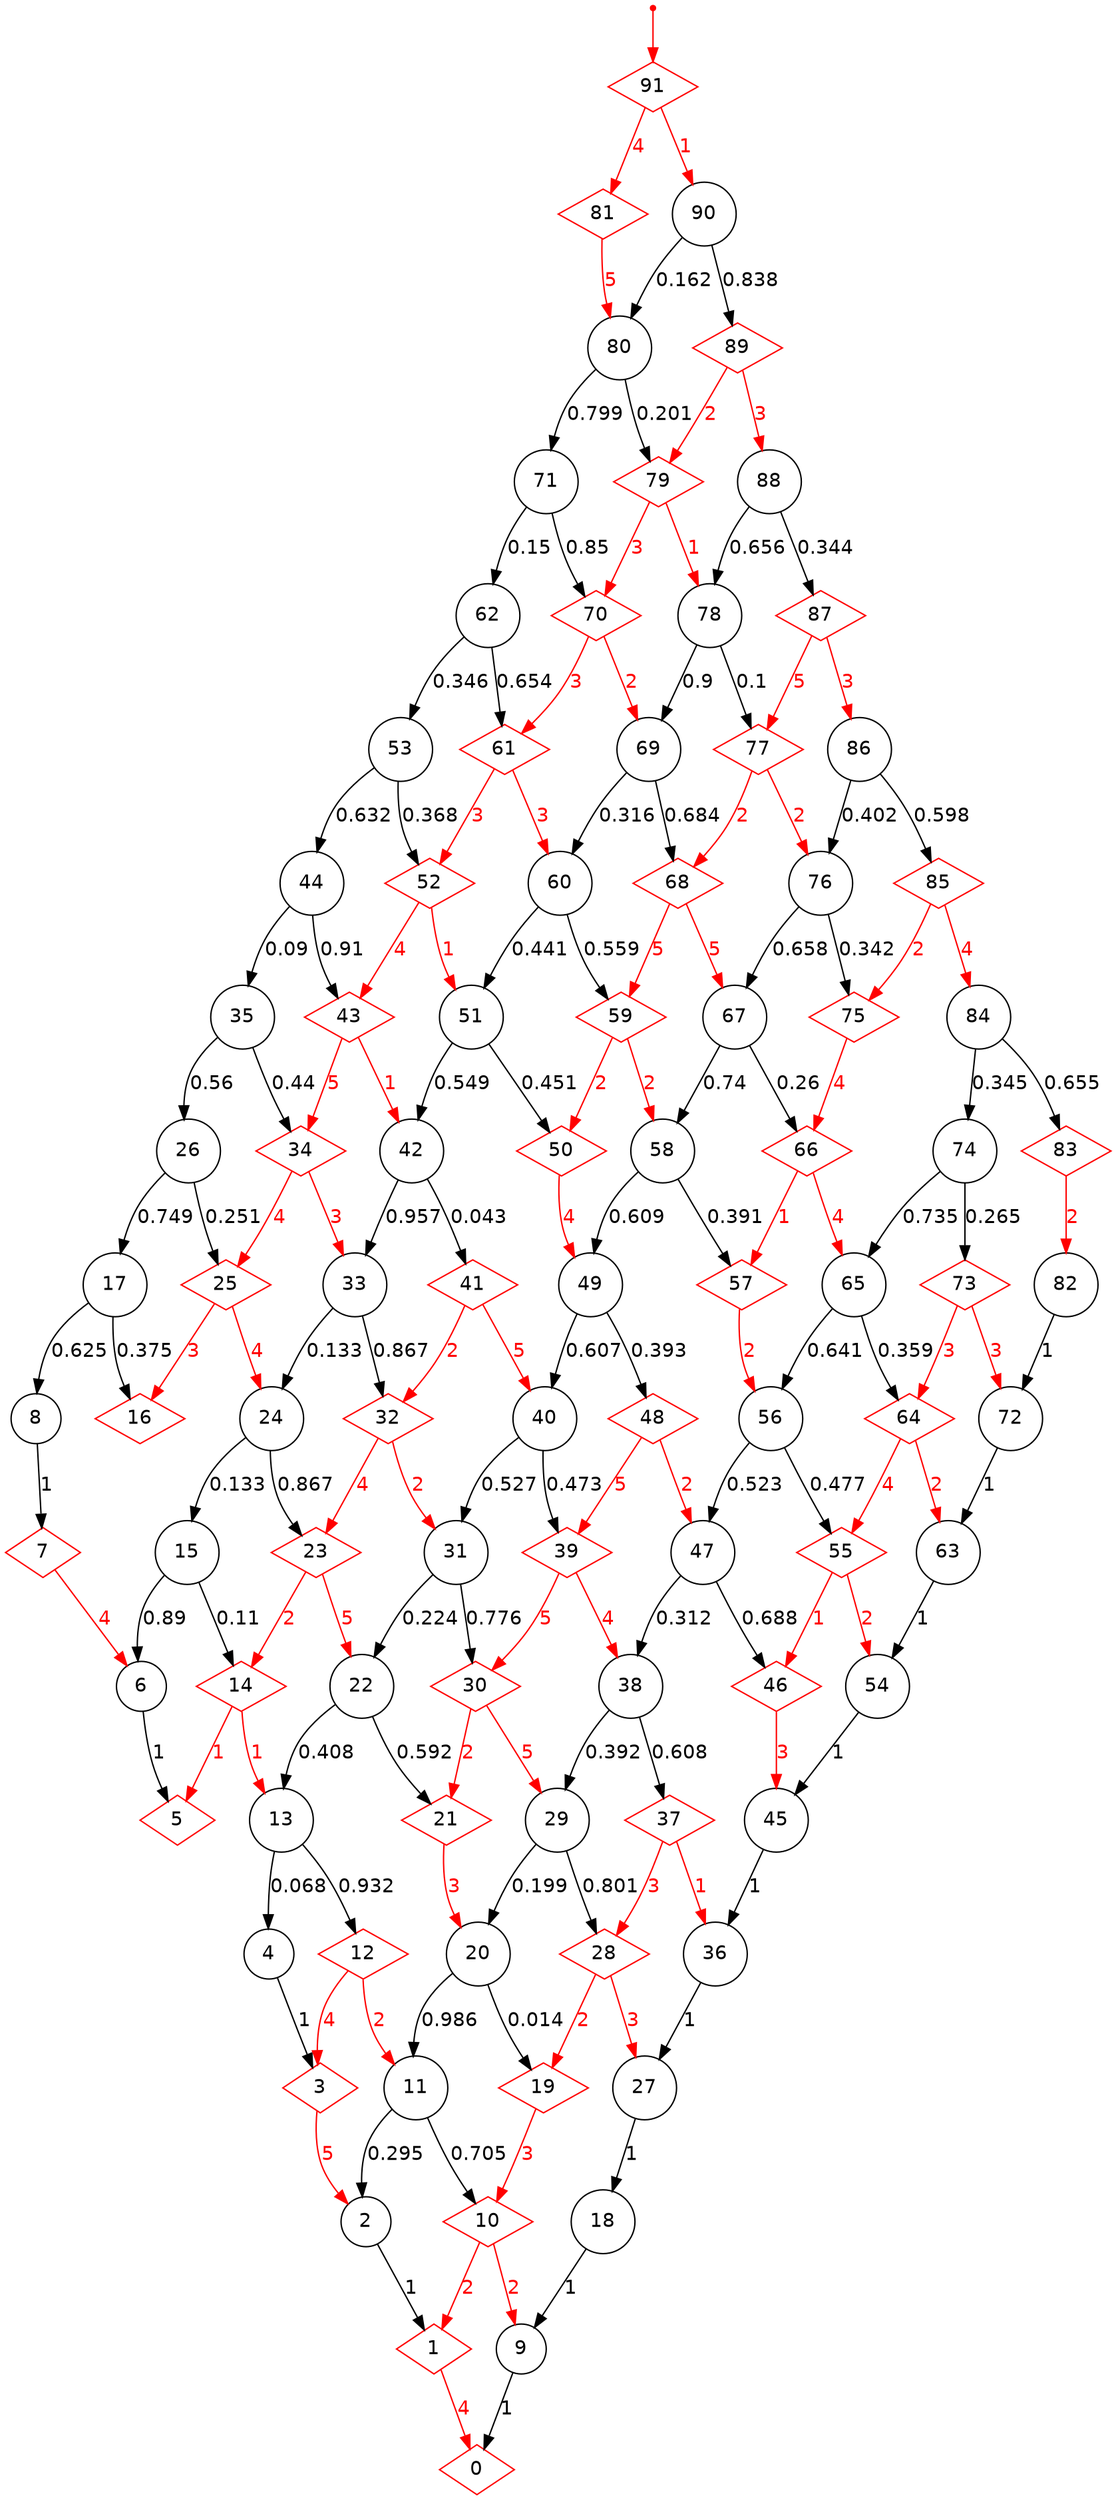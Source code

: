 digraph EMDP {
node [label="",fontname="Helvetica",shape="circle"];
0 [label="0",color="red",shape="diamond"];
1 [label="1",color="red",shape="diamond"];
1 -> 0 [label="4",color="red",fontcolor="red",fontname="Helvetica"];
2 [label="2",color="black"];
2 -> 1 [label="1",color="black",fontcolor="black",fontname="Helvetica"];
3 [label="3",color="red",shape="diamond"];
3 -> 2 [label="5",color="red",fontcolor="red",fontname="Helvetica"];
4 [label="4",color="black"];
4 -> 3 [label="1",color="black",fontcolor="black",fontname="Helvetica"];
5 [label="5",color="red",shape="diamond"];
6 [label="6",color="black"];
6 -> 5 [label="1",color="black",fontcolor="black",fontname="Helvetica"];
7 [label="7",color="red",shape="diamond"];
7 -> 6 [label="4",color="red",fontcolor="red",fontname="Helvetica"];
8 [label="8",color="black"];
8 -> 7 [label="1",color="black",fontcolor="black",fontname="Helvetica"];
9 [label="9",color="black"];
9 -> 0 [label="1",color="black",fontcolor="black",fontname="Helvetica"];
10 [label="10",color="red",shape="diamond"];
10 -> 1 [label="2",color="red",fontcolor="red",fontname="Helvetica"];
10 -> 9 [label="2",color="red",fontcolor="red",fontname="Helvetica"];
11 [label="11",color="black"];
11 -> 2 [label="0.295",color="black",fontcolor="black",fontname="Helvetica"];
11 -> 10 [label="0.705",color="black",fontcolor="black",fontname="Helvetica"];
12 [label="12",color="red",shape="diamond"];
12 -> 3 [label="4",color="red",fontcolor="red",fontname="Helvetica"];
12 -> 11 [label="2",color="red",fontcolor="red",fontname="Helvetica"];
13 [label="13",color="black"];
13 -> 4 [label="0.068",color="black",fontcolor="black",fontname="Helvetica"];
13 -> 12 [label="0.932",color="black",fontcolor="black",fontname="Helvetica"];
14 [label="14",color="red",shape="diamond"];
14 -> 5 [label="1",color="red",fontcolor="red",fontname="Helvetica"];
14 -> 13 [label="1",color="red",fontcolor="red",fontname="Helvetica"];
15 [label="15",color="black"];
15 -> 6 [label="0.89",color="black",fontcolor="black",fontname="Helvetica"];
15 -> 14 [label="0.11",color="black",fontcolor="black",fontname="Helvetica"];
16 [label="16",color="red",shape="diamond"];
17 [label="17",color="black"];
17 -> 16 [label="0.375",color="black",fontcolor="black",fontname="Helvetica"];
17 -> 8 [label="0.625",color="black",fontcolor="black",fontname="Helvetica"];
18 [label="18",color="black"];
18 -> 9 [label="1",color="black",fontcolor="black",fontname="Helvetica"];
19 [label="19",color="red",shape="diamond"];
19 -> 10 [label="3",color="red",fontcolor="red",fontname="Helvetica"];
20 [label="20",color="black"];
20 -> 19 [label="0.014",color="black",fontcolor="black",fontname="Helvetica"];
20 -> 11 [label="0.986",color="black",fontcolor="black",fontname="Helvetica"];
21 [label="21",color="red",shape="diamond"];
21 -> 20 [label="3",color="red",fontcolor="red",fontname="Helvetica"];
22 [label="22",color="black"];
22 -> 21 [label="0.592",color="black",fontcolor="black",fontname="Helvetica"];
22 -> 13 [label="0.408",color="black",fontcolor="black",fontname="Helvetica"];
23 [label="23",color="red",shape="diamond"];
23 -> 22 [label="5",color="red",fontcolor="red",fontname="Helvetica"];
23 -> 14 [label="2",color="red",fontcolor="red",fontname="Helvetica"];
24 [label="24",color="black"];
24 -> 23 [label="0.867",color="black",fontcolor="black",fontname="Helvetica"];
24 -> 15 [label="0.133",color="black",fontcolor="black",fontname="Helvetica"];
25 [label="25",color="red",shape="diamond"];
25 -> 16 [label="3",color="red",fontcolor="red",fontname="Helvetica"];
25 -> 24 [label="4",color="red",fontcolor="red",fontname="Helvetica"];
26 [label="26",color="black"];
26 -> 17 [label="0.749",color="black",fontcolor="black",fontname="Helvetica"];
26 -> 25 [label="0.251",color="black",fontcolor="black",fontname="Helvetica"];
27 [label="27",color="black"];
27 -> 18 [label="1",color="black",fontcolor="black",fontname="Helvetica"];
28 [label="28",color="red",shape="diamond"];
28 -> 19 [label="2",color="red",fontcolor="red",fontname="Helvetica"];
28 -> 27 [label="3",color="red",fontcolor="red",fontname="Helvetica"];
29 [label="29",color="black"];
29 -> 20 [label="0.199",color="black",fontcolor="black",fontname="Helvetica"];
29 -> 28 [label="0.801",color="black",fontcolor="black",fontname="Helvetica"];
30 [label="30",color="red",shape="diamond"];
30 -> 21 [label="2",color="red",fontcolor="red",fontname="Helvetica"];
30 -> 29 [label="5",color="red",fontcolor="red",fontname="Helvetica"];
31 [label="31",color="black"];
31 -> 22 [label="0.224",color="black",fontcolor="black",fontname="Helvetica"];
31 -> 30 [label="0.776",color="black",fontcolor="black",fontname="Helvetica"];
32 [label="32",color="red",shape="diamond"];
32 -> 23 [label="4",color="red",fontcolor="red",fontname="Helvetica"];
32 -> 31 [label="2",color="red",fontcolor="red",fontname="Helvetica"];
33 [label="33",color="black"];
33 -> 32 [label="0.867",color="black",fontcolor="black",fontname="Helvetica"];
33 -> 24 [label="0.133",color="black",fontcolor="black",fontname="Helvetica"];
34 [label="34",color="red",shape="diamond"];
34 -> 33 [label="3",color="red",fontcolor="red",fontname="Helvetica"];
34 -> 25 [label="4",color="red",fontcolor="red",fontname="Helvetica"];
35 [label="35",color="black"];
35 -> 34 [label="0.44",color="black",fontcolor="black",fontname="Helvetica"];
35 -> 26 [label="0.56",color="black",fontcolor="black",fontname="Helvetica"];
36 [label="36",color="black"];
36 -> 27 [label="1",color="black",fontcolor="black",fontname="Helvetica"];
37 [label="37",color="red",shape="diamond"];
37 -> 36 [label="1",color="red",fontcolor="red",fontname="Helvetica"];
37 -> 28 [label="3",color="red",fontcolor="red",fontname="Helvetica"];
38 [label="38",color="black"];
38 -> 37 [label="0.608",color="black",fontcolor="black",fontname="Helvetica"];
38 -> 29 [label="0.392",color="black",fontcolor="black",fontname="Helvetica"];
39 [label="39",color="red",shape="diamond"];
39 -> 38 [label="4",color="red",fontcolor="red",fontname="Helvetica"];
39 -> 30 [label="5",color="red",fontcolor="red",fontname="Helvetica"];
40 [label="40",color="black"];
40 -> 39 [label="0.473",color="black",fontcolor="black",fontname="Helvetica"];
40 -> 31 [label="0.527",color="black",fontcolor="black",fontname="Helvetica"];
41 [label="41",color="red",shape="diamond"];
41 -> 32 [label="2",color="red",fontcolor="red",fontname="Helvetica"];
41 -> 40 [label="5",color="red",fontcolor="red",fontname="Helvetica"];
42 [label="42",color="black"];
42 -> 33 [label="0.957",color="black",fontcolor="black",fontname="Helvetica"];
42 -> 41 [label="0.043",color="black",fontcolor="black",fontname="Helvetica"];
43 [label="43",color="red",shape="diamond"];
43 -> 34 [label="5",color="red",fontcolor="red",fontname="Helvetica"];
43 -> 42 [label="1",color="red",fontcolor="red",fontname="Helvetica"];
44 [label="44",color="black"];
44 -> 35 [label="0.09",color="black",fontcolor="black",fontname="Helvetica"];
44 -> 43 [label="0.91",color="black",fontcolor="black",fontname="Helvetica"];
45 [label="45",color="black"];
45 -> 36 [label="1",color="black",fontcolor="black",fontname="Helvetica"];
46 [label="46",color="red",shape="diamond"];
46 -> 45 [label="3",color="red",fontcolor="red",fontname="Helvetica"];
47 [label="47",color="black"];
47 -> 38 [label="0.312",color="black",fontcolor="black",fontname="Helvetica"];
47 -> 46 [label="0.688",color="black",fontcolor="black",fontname="Helvetica"];
48 [label="48",color="red",shape="diamond"];
48 -> 39 [label="5",color="red",fontcolor="red",fontname="Helvetica"];
48 -> 47 [label="2",color="red",fontcolor="red",fontname="Helvetica"];
49 [label="49",color="black"];
49 -> 48 [label="0.393",color="black",fontcolor="black",fontname="Helvetica"];
49 -> 40 [label="0.607",color="black",fontcolor="black",fontname="Helvetica"];
50 [label="50",color="red",shape="diamond"];
50 -> 49 [label="4",color="red",fontcolor="red",fontname="Helvetica"];
51 [label="51",color="black"];
51 -> 50 [label="0.451",color="black",fontcolor="black",fontname="Helvetica"];
51 -> 42 [label="0.549",color="black",fontcolor="black",fontname="Helvetica"];
52 [label="52",color="red",shape="diamond"];
52 -> 51 [label="1",color="red",fontcolor="red",fontname="Helvetica"];
52 -> 43 [label="4",color="red",fontcolor="red",fontname="Helvetica"];
53 [label="53",color="black"];
53 -> 52 [label="0.368",color="black",fontcolor="black",fontname="Helvetica"];
53 -> 44 [label="0.632",color="black",fontcolor="black",fontname="Helvetica"];
54 [label="54",color="black"];
54 -> 45 [label="1",color="black",fontcolor="black",fontname="Helvetica"];
55 [label="55",color="red",shape="diamond"];
55 -> 54 [label="2",color="red",fontcolor="red",fontname="Helvetica"];
55 -> 46 [label="1",color="red",fontcolor="red",fontname="Helvetica"];
56 [label="56",color="black"];
56 -> 55 [label="0.477",color="black",fontcolor="black",fontname="Helvetica"];
56 -> 47 [label="0.523",color="black",fontcolor="black",fontname="Helvetica"];
57 [label="57",color="red",shape="diamond"];
57 -> 56 [label="2",color="red",fontcolor="red",fontname="Helvetica"];
58 [label="58",color="black"];
58 -> 49 [label="0.609",color="black",fontcolor="black",fontname="Helvetica"];
58 -> 57 [label="0.391",color="black",fontcolor="black",fontname="Helvetica"];
59 [label="59",color="red",shape="diamond"];
59 -> 50 [label="2",color="red",fontcolor="red",fontname="Helvetica"];
59 -> 58 [label="2",color="red",fontcolor="red",fontname="Helvetica"];
60 [label="60",color="black"];
60 -> 51 [label="0.441",color="black",fontcolor="black",fontname="Helvetica"];
60 -> 59 [label="0.559",color="black",fontcolor="black",fontname="Helvetica"];
61 [label="61",color="red",shape="diamond"];
61 -> 52 [label="3",color="red",fontcolor="red",fontname="Helvetica"];
61 -> 60 [label="3",color="red",fontcolor="red",fontname="Helvetica"];
62 [label="62",color="black"];
62 -> 53 [label="0.346",color="black",fontcolor="black",fontname="Helvetica"];
62 -> 61 [label="0.654",color="black",fontcolor="black",fontname="Helvetica"];
63 [label="63",color="black"];
63 -> 54 [label="1",color="black",fontcolor="black",fontname="Helvetica"];
64 [label="64",color="red",shape="diamond"];
64 -> 55 [label="4",color="red",fontcolor="red",fontname="Helvetica"];
64 -> 63 [label="2",color="red",fontcolor="red",fontname="Helvetica"];
65 [label="65",color="black"];
65 -> 64 [label="0.359",color="black",fontcolor="black",fontname="Helvetica"];
65 -> 56 [label="0.641",color="black",fontcolor="black",fontname="Helvetica"];
66 [label="66",color="red",shape="diamond"];
66 -> 65 [label="4",color="red",fontcolor="red",fontname="Helvetica"];
66 -> 57 [label="1",color="red",fontcolor="red",fontname="Helvetica"];
67 [label="67",color="black"];
67 -> 66 [label="0.26",color="black",fontcolor="black",fontname="Helvetica"];
67 -> 58 [label="0.74",color="black",fontcolor="black",fontname="Helvetica"];
68 [label="68",color="red",shape="diamond"];
68 -> 67 [label="5",color="red",fontcolor="red",fontname="Helvetica"];
68 -> 59 [label="5",color="red",fontcolor="red",fontname="Helvetica"];
69 [label="69",color="black"];
69 -> 68 [label="0.684",color="black",fontcolor="black",fontname="Helvetica"];
69 -> 60 [label="0.316",color="black",fontcolor="black",fontname="Helvetica"];
70 [label="70",color="red",shape="diamond"];
70 -> 69 [label="2",color="red",fontcolor="red",fontname="Helvetica"];
70 -> 61 [label="3",color="red",fontcolor="red",fontname="Helvetica"];
71 [label="71",color="black"];
71 -> 70 [label="0.85",color="black",fontcolor="black",fontname="Helvetica"];
71 -> 62 [label="0.15",color="black",fontcolor="black",fontname="Helvetica"];
72 [label="72",color="black"];
72 -> 63 [label="1",color="black",fontcolor="black",fontname="Helvetica"];
73 [label="73",color="red",shape="diamond"];
73 -> 64 [label="3",color="red",fontcolor="red",fontname="Helvetica"];
73 -> 72 [label="3",color="red",fontcolor="red",fontname="Helvetica"];
74 [label="74",color="black"];
74 -> 65 [label="0.735",color="black",fontcolor="black",fontname="Helvetica"];
74 -> 73 [label="0.265",color="black",fontcolor="black",fontname="Helvetica"];
75 [label="75",color="red",shape="diamond"];
75 -> 66 [label="4",color="red",fontcolor="red",fontname="Helvetica"];
76 [label="76",color="black"];
76 -> 67 [label="0.658",color="black",fontcolor="black",fontname="Helvetica"];
76 -> 75 [label="0.342",color="black",fontcolor="black",fontname="Helvetica"];
77 [label="77",color="red",shape="diamond"];
77 -> 68 [label="2",color="red",fontcolor="red",fontname="Helvetica"];
77 -> 76 [label="2",color="red",fontcolor="red",fontname="Helvetica"];
78 [label="78",color="black"];
78 -> 69 [label="0.9",color="black",fontcolor="black",fontname="Helvetica"];
78 -> 77 [label="0.1",color="black",fontcolor="black",fontname="Helvetica"];
79 [label="79",color="red",shape="diamond"];
79 -> 70 [label="3",color="red",fontcolor="red",fontname="Helvetica"];
79 -> 78 [label="1",color="red",fontcolor="red",fontname="Helvetica"];
80 [label="80",color="black"];
80 -> 71 [label="0.799",color="black",fontcolor="black",fontname="Helvetica"];
80 -> 79 [label="0.201",color="black",fontcolor="black",fontname="Helvetica"];
81 [label="81",color="red",shape="diamond"];
81 -> 80 [label="5",color="red",fontcolor="red",fontname="Helvetica"];
82 [label="82",color="black"];
82 -> 72 [label="1",color="black",fontcolor="black",fontname="Helvetica"];
83 [label="83",color="red",shape="diamond"];
83 -> 82 [label="2",color="red",fontcolor="red",fontname="Helvetica"];
84 [label="84",color="black"];
84 -> 83 [label="0.655",color="black",fontcolor="black",fontname="Helvetica"];
84 -> 74 [label="0.345",color="black",fontcolor="black",fontname="Helvetica"];
85 [label="85",color="red",shape="diamond"];
85 -> 84 [label="4",color="red",fontcolor="red",fontname="Helvetica"];
85 -> 75 [label="2",color="red",fontcolor="red",fontname="Helvetica"];
86 [label="86",color="black"];
86 -> 85 [label="0.598",color="black",fontcolor="black",fontname="Helvetica"];
86 -> 76 [label="0.402",color="black",fontcolor="black",fontname="Helvetica"];
87 [label="87",color="red",shape="diamond"];
87 -> 86 [label="3",color="red",fontcolor="red",fontname="Helvetica"];
87 -> 77 [label="5",color="red",fontcolor="red",fontname="Helvetica"];
88 [label="88",color="black"];
88 -> 87 [label="0.344",color="black",fontcolor="black",fontname="Helvetica"];
88 -> 78 [label="0.656",color="black",fontcolor="black",fontname="Helvetica"];
89 [label="89",color="red",shape="diamond"];
89 -> 88 [label="3",color="red",fontcolor="red",fontname="Helvetica"];
89 -> 79 [label="2",color="red",fontcolor="red",fontname="Helvetica"];
90 [label="90",color="black"];
90 -> 80 [label="0.162",color="black",fontcolor="black",fontname="Helvetica"];
90 -> 89 [label="0.838",color="black",fontcolor="black",fontname="Helvetica"];
91 [label="91",color="red",shape="diamond"];
"91i" [label="",color="red",shape="point"];
"91i" -> 91 [label="",color="red"];
91 -> 81 [label="4",color="red",fontcolor="red",fontname="Helvetica"];
91 -> 90 [label="1",color="red",fontcolor="red",fontname="Helvetica"];
}
